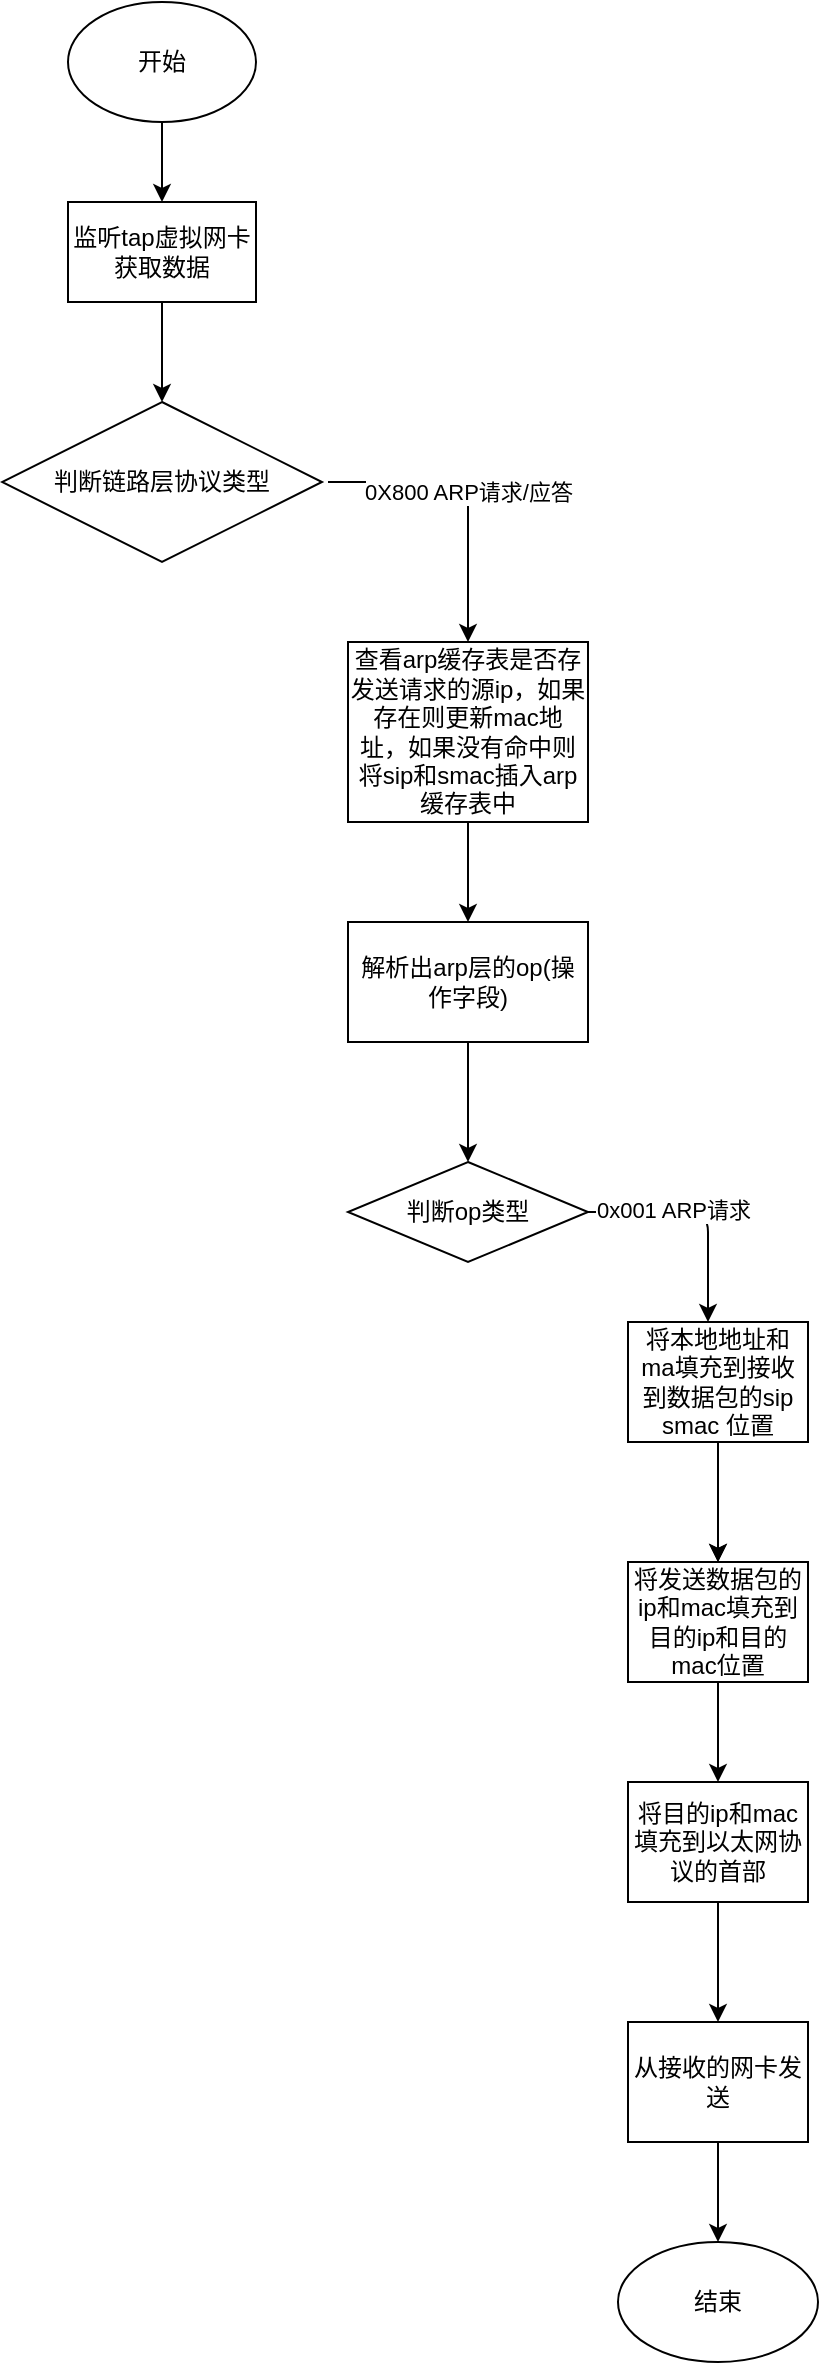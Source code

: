 <mxfile>
    <diagram id="KsCwqmULDBvbmagRpK_O" name="第 1 页">
        <mxGraphModel dx="1502" dy="863" grid="1" gridSize="10" guides="1" tooltips="1" connect="1" arrows="1" fold="1" page="1" pageScale="1" pageWidth="827" pageHeight="1169" math="0" shadow="0">
            <root>
                <mxCell id="0"/>
                <mxCell id="1" parent="0"/>
                <mxCell id="3" value="开始" style="ellipse;whiteSpace=wrap;html=1;" vertex="1" parent="1">
                    <mxGeometry x="280" y="80" width="94" height="60" as="geometry"/>
                </mxCell>
                <mxCell id="4" value="监听tap虚拟网卡获取数据" style="rounded=0;whiteSpace=wrap;html=1;" vertex="1" parent="1">
                    <mxGeometry x="280" y="180" width="94" height="50" as="geometry"/>
                </mxCell>
                <mxCell id="6" value="" style="endArrow=classic;html=1;exitX=0.5;exitY=1;exitDx=0;exitDy=0;" edge="1" parent="1" source="3" target="4">
                    <mxGeometry width="50" height="50" relative="1" as="geometry">
                        <mxPoint x="390" y="450" as="sourcePoint"/>
                        <mxPoint x="440" y="400" as="targetPoint"/>
                    </mxGeometry>
                </mxCell>
                <mxCell id="7" value="判断链路层协议类型" style="rhombus;whiteSpace=wrap;html=1;" vertex="1" parent="1">
                    <mxGeometry x="247" y="280" width="160" height="80" as="geometry"/>
                </mxCell>
                <mxCell id="9" value="" style="endArrow=classic;html=1;entryX=0.5;entryY=0;entryDx=0;entryDy=0;exitX=0.5;exitY=1;exitDx=0;exitDy=0;" edge="1" parent="1" source="4" target="7">
                    <mxGeometry width="50" height="50" relative="1" as="geometry">
                        <mxPoint x="300" y="280" as="sourcePoint"/>
                        <mxPoint x="350" y="230" as="targetPoint"/>
                    </mxGeometry>
                </mxCell>
                <mxCell id="10" value="0X800 ARP请求/应答" style="endArrow=classic;html=1;" edge="1" parent="1">
                    <mxGeometry width="50" height="50" relative="1" as="geometry">
                        <mxPoint x="410" y="320" as="sourcePoint"/>
                        <mxPoint x="480" y="400" as="targetPoint"/>
                        <Array as="points">
                            <mxPoint x="480" y="320"/>
                        </Array>
                    </mxGeometry>
                </mxCell>
                <mxCell id="16" style="edgeStyle=none;html=1;exitX=0.5;exitY=1;exitDx=0;exitDy=0;entryX=0.5;entryY=0;entryDx=0;entryDy=0;" edge="1" parent="1" source="11" target="15">
                    <mxGeometry relative="1" as="geometry"/>
                </mxCell>
                <mxCell id="11" value="查看arp缓存表是否存发送请求的源ip，如果存在则更新mac地址，如果没有命中则将sip和smac插入arp缓存表中" style="rounded=0;whiteSpace=wrap;html=1;" vertex="1" parent="1">
                    <mxGeometry x="420" y="400" width="120" height="90" as="geometry"/>
                </mxCell>
                <mxCell id="18" style="edgeStyle=none;html=1;exitX=0.5;exitY=1;exitDx=0;exitDy=0;" edge="1" parent="1" source="15" target="17">
                    <mxGeometry relative="1" as="geometry"/>
                </mxCell>
                <mxCell id="15" value="解析出arp层的op(操作字段)" style="rounded=0;whiteSpace=wrap;html=1;" vertex="1" parent="1">
                    <mxGeometry x="420" y="540" width="120" height="60" as="geometry"/>
                </mxCell>
                <mxCell id="20" style="edgeStyle=none;html=1;exitX=1;exitY=0.5;exitDx=0;exitDy=0;" edge="1" parent="1" source="17">
                    <mxGeometry relative="1" as="geometry">
                        <mxPoint x="600" y="740" as="targetPoint"/>
                        <Array as="points">
                            <mxPoint x="600" y="685"/>
                        </Array>
                    </mxGeometry>
                </mxCell>
                <mxCell id="21" value="0x001 ARP请求&amp;nbsp;" style="edgeLabel;html=1;align=center;verticalAlign=middle;resizable=0;points=[];" vertex="1" connectable="0" parent="20">
                    <mxGeometry x="-0.238" y="1" relative="1" as="geometry">
                        <mxPoint as="offset"/>
                    </mxGeometry>
                </mxCell>
                <mxCell id="17" value="判断op类型" style="rhombus;whiteSpace=wrap;html=1;" vertex="1" parent="1">
                    <mxGeometry x="420" y="660" width="120" height="50" as="geometry"/>
                </mxCell>
                <mxCell id="23" value="" style="edgeStyle=none;html=1;" edge="1" parent="1" source="19" target="22">
                    <mxGeometry relative="1" as="geometry"/>
                </mxCell>
                <mxCell id="24" style="edgeStyle=none;html=1;exitX=0.5;exitY=1;exitDx=0;exitDy=0;entryX=0.5;entryY=0;entryDx=0;entryDy=0;" edge="1" parent="1" source="19" target="22">
                    <mxGeometry relative="1" as="geometry"/>
                </mxCell>
                <mxCell id="19" value="将本地地址和ma填充到接收到数据包的sip smac 位置" style="rounded=0;whiteSpace=wrap;html=1;" vertex="1" parent="1">
                    <mxGeometry x="560" y="740" width="90" height="60" as="geometry"/>
                </mxCell>
                <mxCell id="26" style="edgeStyle=none;html=1;exitX=0.5;exitY=1;exitDx=0;exitDy=0;entryX=0.5;entryY=0;entryDx=0;entryDy=0;" edge="1" parent="1" source="22" target="25">
                    <mxGeometry relative="1" as="geometry"/>
                </mxCell>
                <mxCell id="22" value="将发送数据包的ip和mac填充到目的ip和目的mac位置" style="rounded=0;whiteSpace=wrap;html=1;" vertex="1" parent="1">
                    <mxGeometry x="560" y="860" width="90" height="60" as="geometry"/>
                </mxCell>
                <mxCell id="28" style="edgeStyle=none;html=1;exitX=0.5;exitY=1;exitDx=0;exitDy=0;entryX=0.5;entryY=0;entryDx=0;entryDy=0;" edge="1" parent="1" source="25" target="27">
                    <mxGeometry relative="1" as="geometry"/>
                </mxCell>
                <mxCell id="25" value="将目的ip和mac填充到以太网协议的首部" style="rounded=0;whiteSpace=wrap;html=1;" vertex="1" parent="1">
                    <mxGeometry x="560" y="970" width="90" height="60" as="geometry"/>
                </mxCell>
                <mxCell id="30" style="edgeStyle=none;html=1;exitX=0.5;exitY=1;exitDx=0;exitDy=0;entryX=0;entryY=0.5;entryDx=0;entryDy=0;" edge="1" parent="1" source="27" target="29">
                    <mxGeometry relative="1" as="geometry"/>
                </mxCell>
                <mxCell id="27" value="从接收的网卡发送" style="rounded=0;whiteSpace=wrap;html=1;" vertex="1" parent="1">
                    <mxGeometry x="560" y="1090" width="90" height="60" as="geometry"/>
                </mxCell>
                <mxCell id="29" value="结束" style="ellipse;whiteSpace=wrap;html=1;direction=south;" vertex="1" parent="1">
                    <mxGeometry x="555" y="1200" width="100" height="60" as="geometry"/>
                </mxCell>
            </root>
        </mxGraphModel>
    </diagram>
</mxfile>